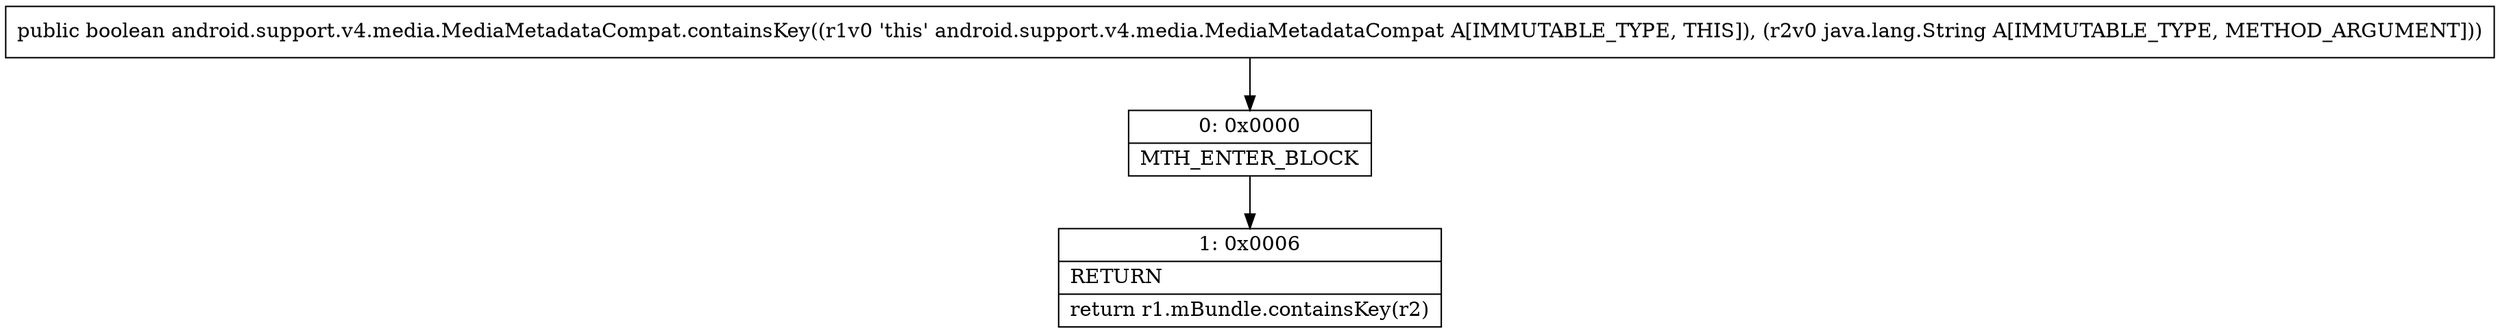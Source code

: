 digraph "CFG forandroid.support.v4.media.MediaMetadataCompat.containsKey(Ljava\/lang\/String;)Z" {
Node_0 [shape=record,label="{0\:\ 0x0000|MTH_ENTER_BLOCK\l}"];
Node_1 [shape=record,label="{1\:\ 0x0006|RETURN\l|return r1.mBundle.containsKey(r2)\l}"];
MethodNode[shape=record,label="{public boolean android.support.v4.media.MediaMetadataCompat.containsKey((r1v0 'this' android.support.v4.media.MediaMetadataCompat A[IMMUTABLE_TYPE, THIS]), (r2v0 java.lang.String A[IMMUTABLE_TYPE, METHOD_ARGUMENT])) }"];
MethodNode -> Node_0;
Node_0 -> Node_1;
}

